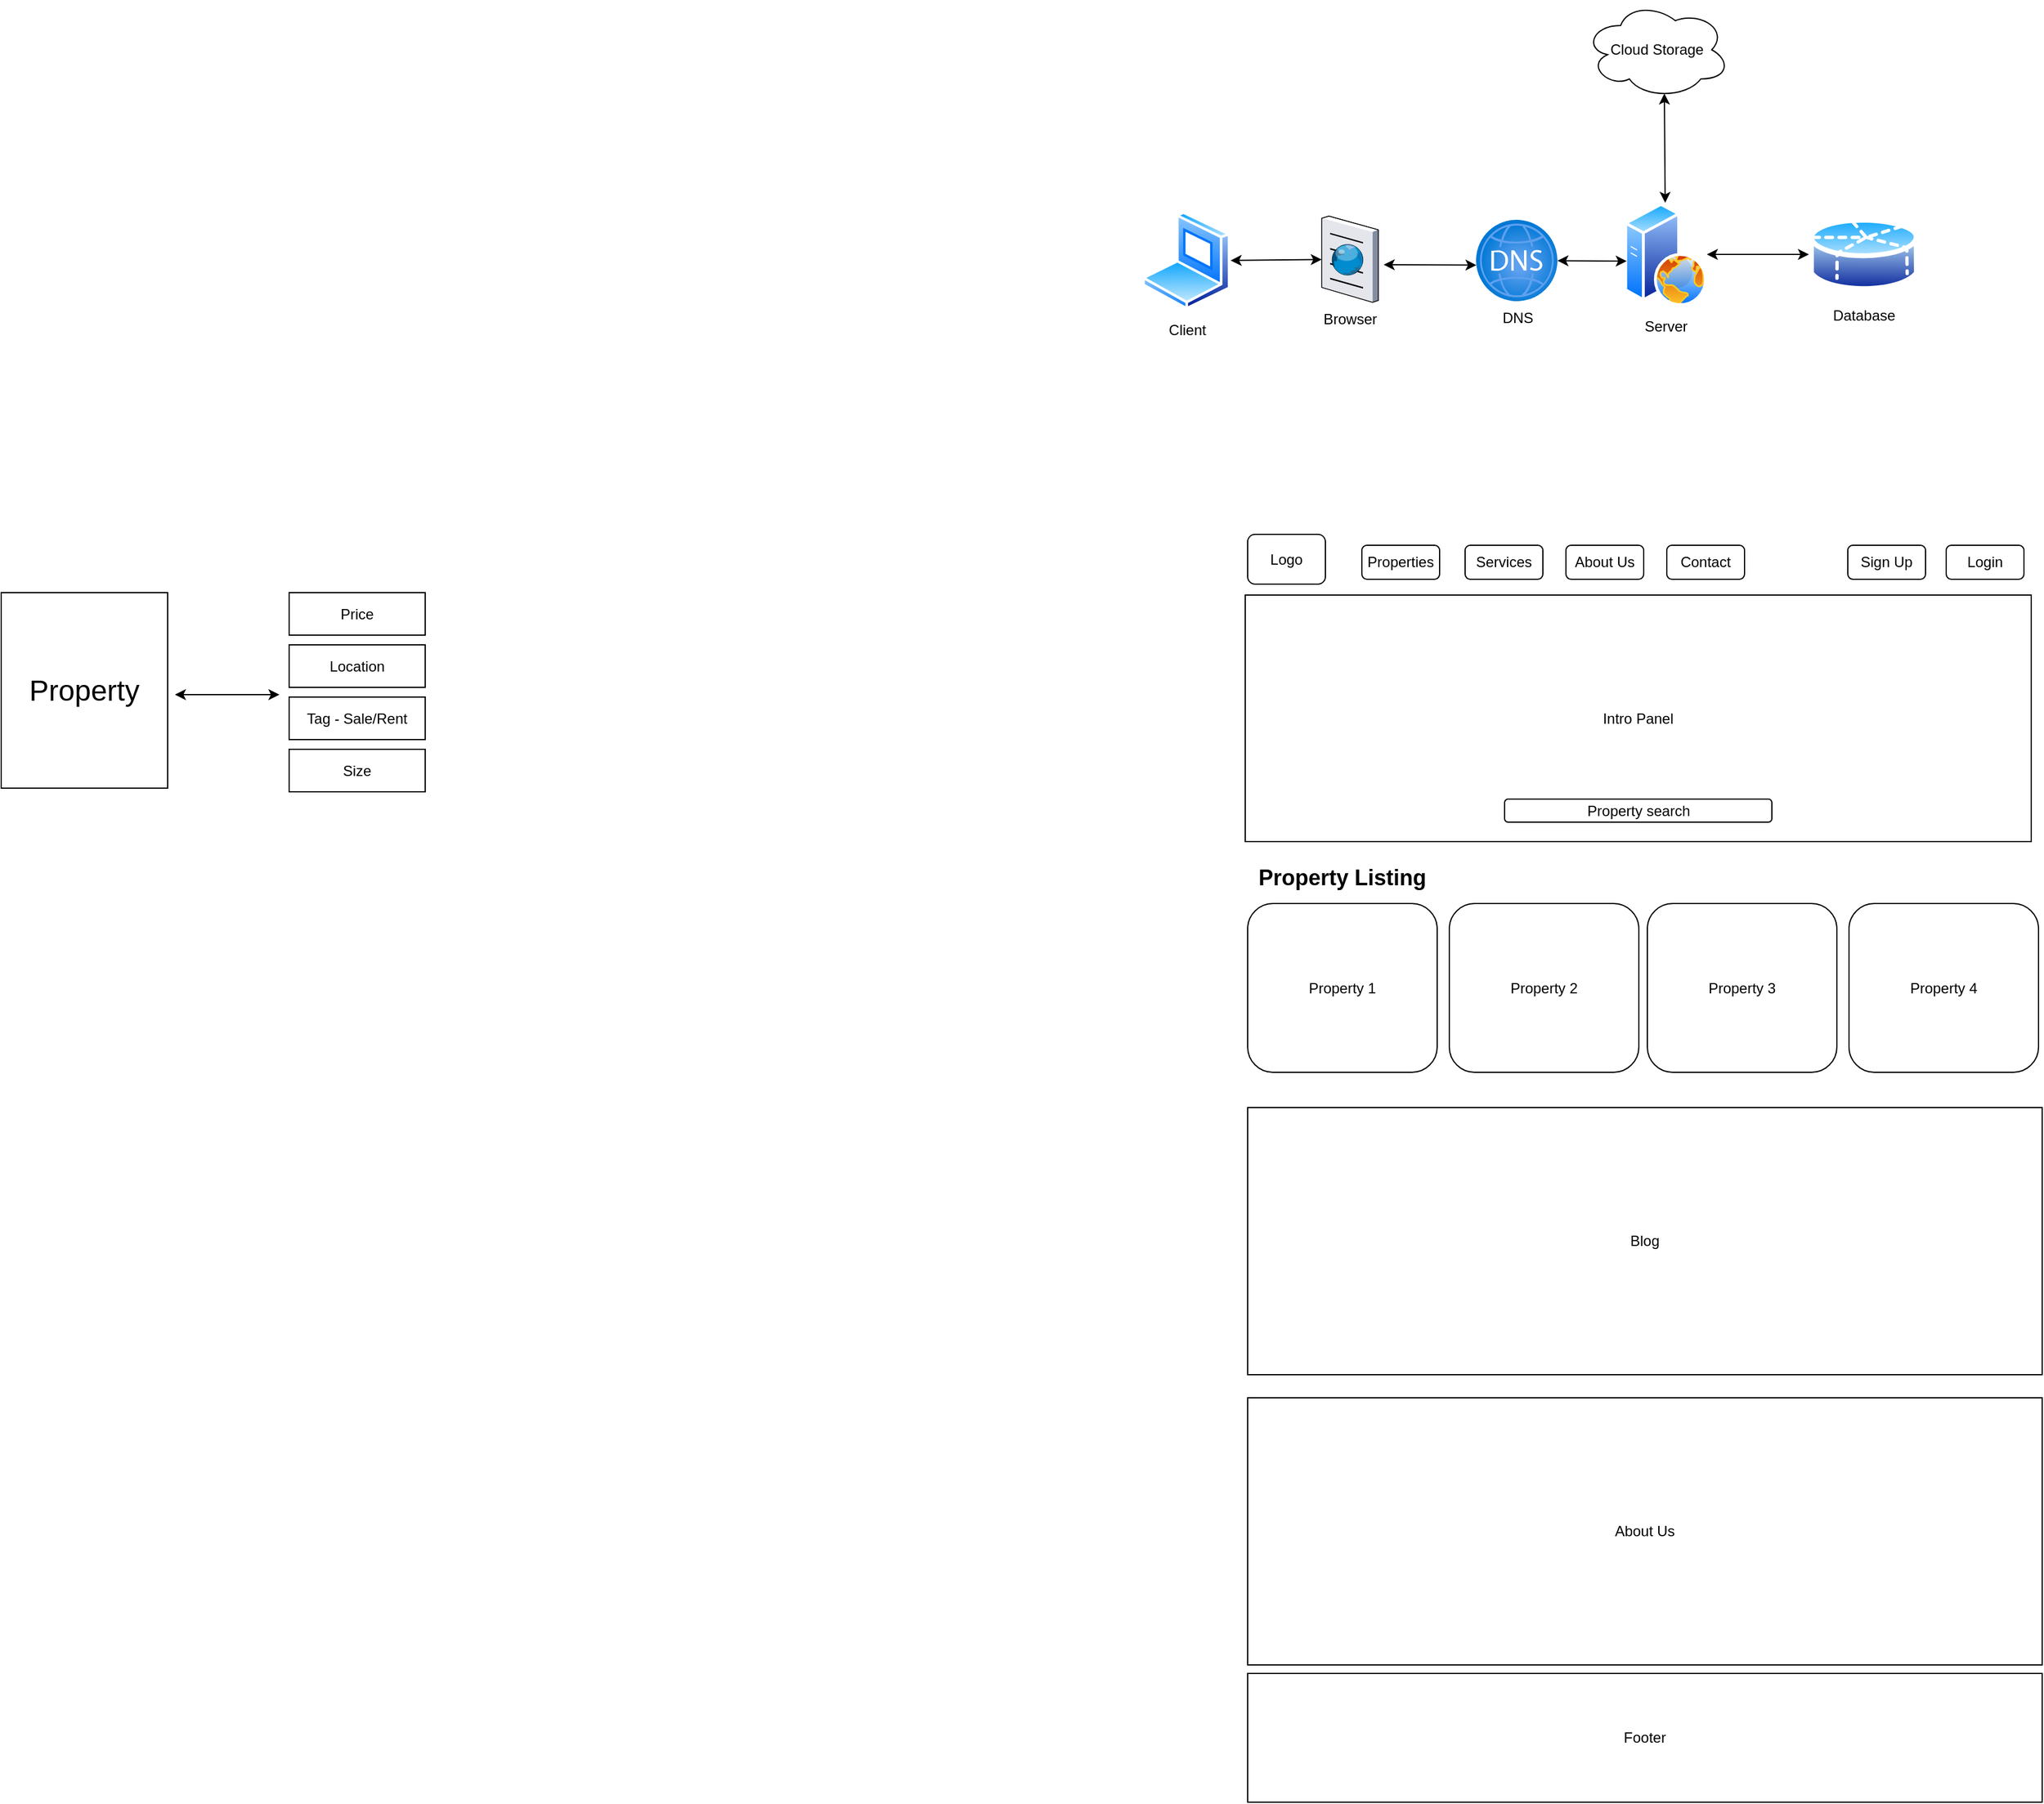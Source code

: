 <mxfile version="24.7.7">
  <diagram name="Page-1" id="ILxanSuhyC1HCkVQmtv1">
    <mxGraphModel dx="2062" dy="411" grid="0" gridSize="10" guides="1" tooltips="1" connect="1" arrows="1" fold="1" page="0" pageScale="1" pageWidth="827" pageHeight="1169" math="0" shadow="0">
      <root>
        <mxCell id="0" />
        <mxCell id="1" parent="0" />
        <mxCell id="3BsU0f_cd9N_psvE9LDc-1" value="Cloud Storage" style="ellipse;shape=cloud;whiteSpace=wrap;html=1;" parent="1" vertex="1">
          <mxGeometry x="206" y="9" width="120" height="80" as="geometry" />
        </mxCell>
        <mxCell id="3BsU0f_cd9N_psvE9LDc-2" value="Client" style="image;aspect=fixed;perimeter=ellipsePerimeter;html=1;align=center;shadow=0;dashed=0;spacingTop=3;image=img/lib/active_directory/laptop_client.svg;" parent="1" vertex="1">
          <mxGeometry x="-158" y="181.94" width="73" height="81.11" as="geometry" />
        </mxCell>
        <mxCell id="3BsU0f_cd9N_psvE9LDc-5" value="Server" style="image;aspect=fixed;perimeter=ellipsePerimeter;html=1;align=center;shadow=0;dashed=0;spacingTop=3;image=img/lib/active_directory/web_server.svg;" parent="1" vertex="1">
          <mxGeometry x="239" y="175" width="68" height="85" as="geometry" />
        </mxCell>
        <mxCell id="3BsU0f_cd9N_psvE9LDc-7" value="Database" style="image;aspect=fixed;perimeter=ellipsePerimeter;html=1;align=center;shadow=0;dashed=0;spacingTop=3;image=img/lib/active_directory/database_partition_5.svg;" parent="1" vertex="1">
          <mxGeometry x="391" y="184" width="90.54" height="67" as="geometry" />
        </mxCell>
        <mxCell id="3BsU0f_cd9N_psvE9LDc-8" value="Browser" style="verticalLabelPosition=bottom;sketch=0;aspect=fixed;html=1;verticalAlign=top;strokeColor=none;align=center;outlineConnect=0;shape=mxgraph.citrix.browser;" parent="1" vertex="1">
          <mxGeometry x="-10" y="185.94" width="46.52" height="71" as="geometry" />
        </mxCell>
        <mxCell id="3BsU0f_cd9N_psvE9LDc-10" value="DNS" style="image;aspect=fixed;html=1;points=[];align=center;fontSize=12;image=img/lib/azure2/networking/DNS_Zones.svg;" parent="1" vertex="1">
          <mxGeometry x="117" y="189" width="67" height="67" as="geometry" />
        </mxCell>
        <mxCell id="3BsU0f_cd9N_psvE9LDc-28" value="" style="endArrow=classic;startArrow=classic;html=1;rounded=0;entryX=0.55;entryY=0.95;entryDx=0;entryDy=0;entryPerimeter=0;" parent="1" source="3BsU0f_cd9N_psvE9LDc-5" target="3BsU0f_cd9N_psvE9LDc-1" edge="1">
          <mxGeometry width="50" height="50" relative="1" as="geometry">
            <mxPoint x="318" y="154.289" as="sourcePoint" />
            <mxPoint x="318" y="104.289" as="targetPoint" />
          </mxGeometry>
        </mxCell>
        <mxCell id="3BsU0f_cd9N_psvE9LDc-29" value="" style="endArrow=classic;startArrow=classic;html=1;rounded=0;" parent="1" source="3BsU0f_cd9N_psvE9LDc-5" target="3BsU0f_cd9N_psvE9LDc-7" edge="1">
          <mxGeometry width="50" height="50" relative="1" as="geometry">
            <mxPoint x="307" y="267.5" as="sourcePoint" />
            <mxPoint x="418" y="218" as="targetPoint" />
          </mxGeometry>
        </mxCell>
        <mxCell id="JMX3zOP0uz8krl1Rvzai-1" value="" style="endArrow=classic;startArrow=classic;html=1;rounded=0;exitX=1;exitY=0.5;exitDx=0;exitDy=0;" edge="1" parent="1" source="3BsU0f_cd9N_psvE9LDc-2" target="3BsU0f_cd9N_psvE9LDc-8">
          <mxGeometry width="50" height="50" relative="1" as="geometry">
            <mxPoint x="-76" y="225.94" as="sourcePoint" />
            <mxPoint x="-26" y="175.94" as="targetPoint" />
          </mxGeometry>
        </mxCell>
        <mxCell id="JMX3zOP0uz8krl1Rvzai-2" value="" style="endArrow=classic;startArrow=classic;html=1;rounded=0;entryX=0.005;entryY=0.557;entryDx=0;entryDy=0;entryPerimeter=0;" edge="1" parent="1" target="3BsU0f_cd9N_psvE9LDc-10">
          <mxGeometry width="50" height="50" relative="1" as="geometry">
            <mxPoint x="41" y="226" as="sourcePoint" />
            <mxPoint x="91" y="176" as="targetPoint" />
          </mxGeometry>
        </mxCell>
        <mxCell id="JMX3zOP0uz8krl1Rvzai-3" value="" style="endArrow=classic;startArrow=classic;html=1;rounded=0;" edge="1" parent="1" source="3BsU0f_cd9N_psvE9LDc-10">
          <mxGeometry width="50" height="50" relative="1" as="geometry">
            <mxPoint x="184" y="272.5" as="sourcePoint" />
            <mxPoint x="241" y="223" as="targetPoint" />
          </mxGeometry>
        </mxCell>
        <mxCell id="JMX3zOP0uz8krl1Rvzai-4" value="Logo" style="rounded=1;whiteSpace=wrap;html=1;" vertex="1" parent="1">
          <mxGeometry x="-71" y="448" width="64" height="41" as="geometry" />
        </mxCell>
        <mxCell id="JMX3zOP0uz8krl1Rvzai-5" value="Properties" style="rounded=1;whiteSpace=wrap;html=1;" vertex="1" parent="1">
          <mxGeometry x="23" y="457" width="64" height="28" as="geometry" />
        </mxCell>
        <mxCell id="JMX3zOP0uz8krl1Rvzai-6" value="Services" style="rounded=1;whiteSpace=wrap;html=1;" vertex="1" parent="1">
          <mxGeometry x="108" y="457" width="64" height="28" as="geometry" />
        </mxCell>
        <mxCell id="JMX3zOP0uz8krl1Rvzai-7" value="About Us" style="rounded=1;whiteSpace=wrap;html=1;" vertex="1" parent="1">
          <mxGeometry x="191" y="457" width="64" height="28" as="geometry" />
        </mxCell>
        <mxCell id="JMX3zOP0uz8krl1Rvzai-8" value="Contact" style="rounded=1;whiteSpace=wrap;html=1;" vertex="1" parent="1">
          <mxGeometry x="274" y="457" width="64" height="28" as="geometry" />
        </mxCell>
        <mxCell id="JMX3zOP0uz8krl1Rvzai-9" value="Sign Up" style="rounded=1;whiteSpace=wrap;html=1;" vertex="1" parent="1">
          <mxGeometry x="423" y="457" width="64" height="28" as="geometry" />
        </mxCell>
        <mxCell id="JMX3zOP0uz8krl1Rvzai-10" value="Login" style="rounded=1;whiteSpace=wrap;html=1;" vertex="1" parent="1">
          <mxGeometry x="504" y="457" width="64" height="28" as="geometry" />
        </mxCell>
        <mxCell id="JMX3zOP0uz8krl1Rvzai-11" value="Intro Panel" style="rounded=0;whiteSpace=wrap;html=1;" vertex="1" parent="1">
          <mxGeometry x="-73" y="498" width="647" height="203" as="geometry" />
        </mxCell>
        <mxCell id="JMX3zOP0uz8krl1Rvzai-12" value="Property search" style="rounded=1;whiteSpace=wrap;html=1;" vertex="1" parent="1">
          <mxGeometry x="140.5" y="666" width="220" height="19" as="geometry" />
        </mxCell>
        <mxCell id="JMX3zOP0uz8krl1Rvzai-13" value="Property 1" style="rounded=1;whiteSpace=wrap;html=1;" vertex="1" parent="1">
          <mxGeometry x="-71" y="752" width="156" height="139" as="geometry" />
        </mxCell>
        <mxCell id="JMX3zOP0uz8krl1Rvzai-14" value="Property 2" style="rounded=1;whiteSpace=wrap;html=1;" vertex="1" parent="1">
          <mxGeometry x="95" y="752" width="156" height="139" as="geometry" />
        </mxCell>
        <mxCell id="JMX3zOP0uz8krl1Rvzai-15" value="Property 4" style="rounded=1;whiteSpace=wrap;html=1;" vertex="1" parent="1">
          <mxGeometry x="424" y="752" width="156" height="139" as="geometry" />
        </mxCell>
        <mxCell id="JMX3zOP0uz8krl1Rvzai-16" value="Property 3" style="rounded=1;whiteSpace=wrap;html=1;" vertex="1" parent="1">
          <mxGeometry x="258" y="752" width="156" height="139" as="geometry" />
        </mxCell>
        <mxCell id="JMX3zOP0uz8krl1Rvzai-17" value="&lt;b&gt;&lt;font style=&quot;font-size: 18px;&quot;&gt;Property Listing&lt;/font&gt;&lt;/b&gt;" style="text;strokeColor=none;align=left;fillColor=none;html=1;verticalAlign=middle;whiteSpace=wrap;rounded=0;" vertex="1" parent="1">
          <mxGeometry x="-64" y="716" width="227.24" height="30" as="geometry" />
        </mxCell>
        <mxCell id="JMX3zOP0uz8krl1Rvzai-18" value="Blog" style="rounded=0;whiteSpace=wrap;html=1;" vertex="1" parent="1">
          <mxGeometry x="-71" y="920" width="654" height="220" as="geometry" />
        </mxCell>
        <mxCell id="JMX3zOP0uz8krl1Rvzai-19" value="About Us" style="rounded=0;whiteSpace=wrap;html=1;" vertex="1" parent="1">
          <mxGeometry x="-71" y="1159" width="654" height="220" as="geometry" />
        </mxCell>
        <mxCell id="JMX3zOP0uz8krl1Rvzai-20" value="Footer" style="rounded=0;whiteSpace=wrap;html=1;" vertex="1" parent="1">
          <mxGeometry x="-71" y="1386" width="654" height="106" as="geometry" />
        </mxCell>
        <mxCell id="JMX3zOP0uz8krl1Rvzai-21" value="&lt;font style=&quot;font-size: 24px;&quot;&gt;Property&lt;/font&gt;" style="rounded=0;whiteSpace=wrap;html=1;" vertex="1" parent="1">
          <mxGeometry x="-1097" y="496" width="137" height="161" as="geometry" />
        </mxCell>
        <mxCell id="JMX3zOP0uz8krl1Rvzai-22" value="Price" style="rounded=0;whiteSpace=wrap;html=1;" vertex="1" parent="1">
          <mxGeometry x="-860" y="496" width="112" height="35" as="geometry" />
        </mxCell>
        <mxCell id="JMX3zOP0uz8krl1Rvzai-23" value="Location" style="rounded=0;whiteSpace=wrap;html=1;" vertex="1" parent="1">
          <mxGeometry x="-860" y="539" width="112" height="35" as="geometry" />
        </mxCell>
        <mxCell id="JMX3zOP0uz8krl1Rvzai-24" value="Tag - Sale/Rent" style="rounded=0;whiteSpace=wrap;html=1;" vertex="1" parent="1">
          <mxGeometry x="-860" y="582" width="112" height="35" as="geometry" />
        </mxCell>
        <mxCell id="JMX3zOP0uz8krl1Rvzai-25" value="Size" style="rounded=0;whiteSpace=wrap;html=1;" vertex="1" parent="1">
          <mxGeometry x="-860" y="625" width="112" height="35" as="geometry" />
        </mxCell>
        <mxCell id="JMX3zOP0uz8krl1Rvzai-26" value="" style="endArrow=classic;startArrow=classic;html=1;rounded=0;" edge="1" parent="1">
          <mxGeometry width="50" height="50" relative="1" as="geometry">
            <mxPoint x="-954" y="580" as="sourcePoint" />
            <mxPoint x="-868" y="580" as="targetPoint" />
          </mxGeometry>
        </mxCell>
      </root>
    </mxGraphModel>
  </diagram>
</mxfile>
